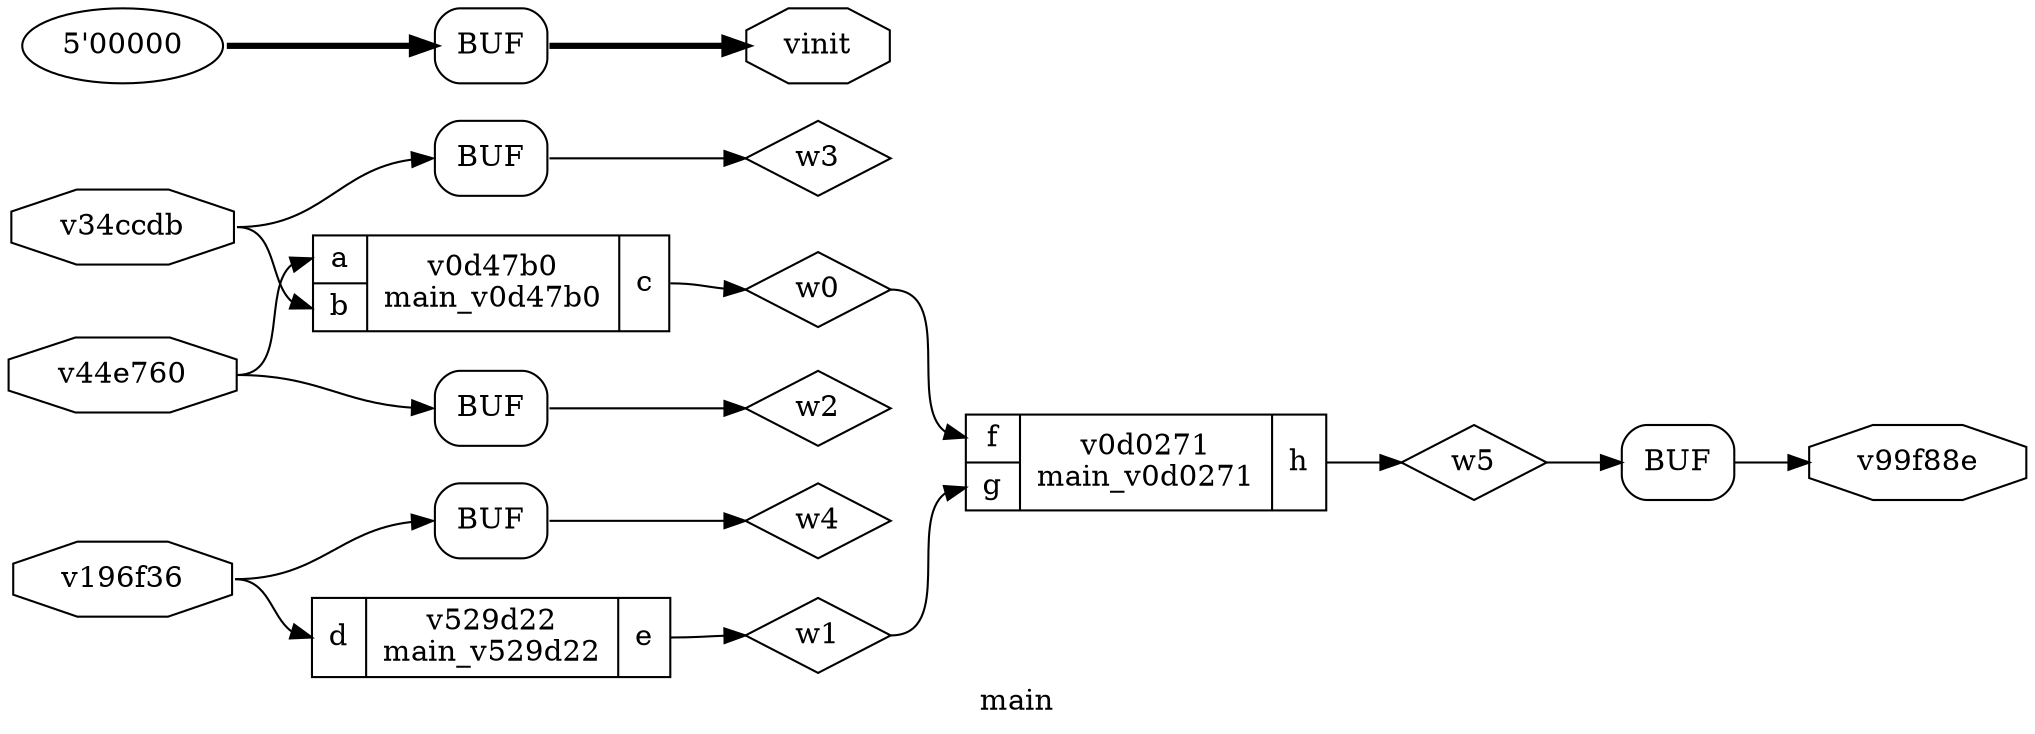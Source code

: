 digraph "main" {
label="main";
rankdir="LR";
remincross=true;
n2 [ shape=octagon, label="v196f36", color="black", fontcolor="black" ];
n3 [ shape=octagon, label="v34ccdb", color="black", fontcolor="black" ];
n4 [ shape=octagon, label="v44e760", color="black", fontcolor="black" ];
n5 [ shape=octagon, label="v99f88e", color="black", fontcolor="black" ];
n6 [ shape=octagon, label="vinit", color="black", fontcolor="black" ];
n7 [ shape=diamond, label="w0", color="black", fontcolor="black" ];
n8 [ shape=diamond, label="w1", color="black", fontcolor="black" ];
n9 [ shape=diamond, label="w2", color="black", fontcolor="black" ];
n10 [ shape=diamond, label="w3", color="black", fontcolor="black" ];
n11 [ shape=diamond, label="w4", color="black", fontcolor="black" ];
n12 [ shape=diamond, label="w5", color="black", fontcolor="black" ];
c16 [ shape=record, label="{{<p13> f|<p14> g}|v0d0271\nmain_v0d0271|{<p15> h}}" ];
c20 [ shape=record, label="{{<p17> a|<p18> b}|v0d47b0\nmain_v0d47b0|{<p19> c}}" ];
c23 [ shape=record, label="{{<p21> d}|v529d22\nmain_v529d22|{<p22> e}}" ];
x0 [shape=box, style=rounded, label="BUF"];
x1 [shape=box, style=rounded, label="BUF"];
x2 [shape=box, style=rounded, label="BUF"];
v3 [ label="5'00000" ];
x4 [shape=box, style=rounded, label="BUF"];
x5 [shape=box, style=rounded, label="BUF"];
x1:e:e -> n10:w [color="black", label=""];
x0:e:e -> n11:w [color="black", label=""];
c16:p15:e -> n12:w [color="black", label=""];
n12:e -> x5:w:w [color="black", label=""];
n2:e -> c23:p21:w [color="black", label=""];
n2:e -> x0:w:w [color="black", label=""];
n3:e -> c20:p18:w [color="black", label=""];
n3:e -> x1:w:w [color="black", label=""];
n4:e -> c20:p17:w [color="black", label=""];
n4:e -> x2:w:w [color="black", label=""];
x5:e:e -> n5:w [color="black", label=""];
x4:e:e -> n6:w [color="black", style="setlinewidth(3)", label=""];
c20:p19:e -> n7:w [color="black", label=""];
n7:e -> c16:p13:w [color="black", label=""];
c23:p22:e -> n8:w [color="black", label=""];
n8:e -> c16:p14:w [color="black", label=""];
x2:e:e -> n9:w [color="black", label=""];
v3:e -> x4:w:w [color="black", style="setlinewidth(3)", label=""];
}
digraph "main_v0d0271" {
label="main_v0d0271";
rankdir="LR";
remincross=true;
n2 [ shape=octagon, label="f", color="black", fontcolor="black" ];
n3 [ shape=octagon, label="g", color="black", fontcolor="black" ];
n4 [ shape=octagon, label="h", color="black", fontcolor="black" ];
c8 [ shape=record, label="{{<p5> A|<p6> B}|$3\n$or|{<p7> Y}}" ];
n2:e -> c8:p5:w [color="black", label=""];
n3:e -> c8:p6:w [color="black", label=""];
c8:p7:e -> n4:w [color="black", label=""];
}
digraph "main_v0d47b0" {
label="main_v0d47b0";
rankdir="LR";
remincross=true;
n2 [ shape=octagon, label="a", color="black", fontcolor="black" ];
n3 [ shape=octagon, label="b", color="black", fontcolor="black" ];
n4 [ shape=octagon, label="c", color="black", fontcolor="black" ];
c8 [ shape=record, label="{{<p5> A|<p6> B}|$1\n$and|{<p7> Y}}" ];
n2:e -> c8:p5:w [color="black", label=""];
n3:e -> c8:p6:w [color="black", label=""];
c8:p7:e -> n4:w [color="black", label=""];
}
digraph "main_v529d22" {
label="main_v529d22";
rankdir="LR";
remincross=true;
n2 [ shape=octagon, label="d", color="black", fontcolor="black" ];
n3 [ shape=octagon, label="e", color="black", fontcolor="black" ];
c6 [ shape=record, label="{{<p4> A}|$2\n$not|{<p5> Y}}" ];
n2:e -> c6:p4:w [color="black", label=""];
c6:p5:e -> n3:w [color="black", label=""];
}
